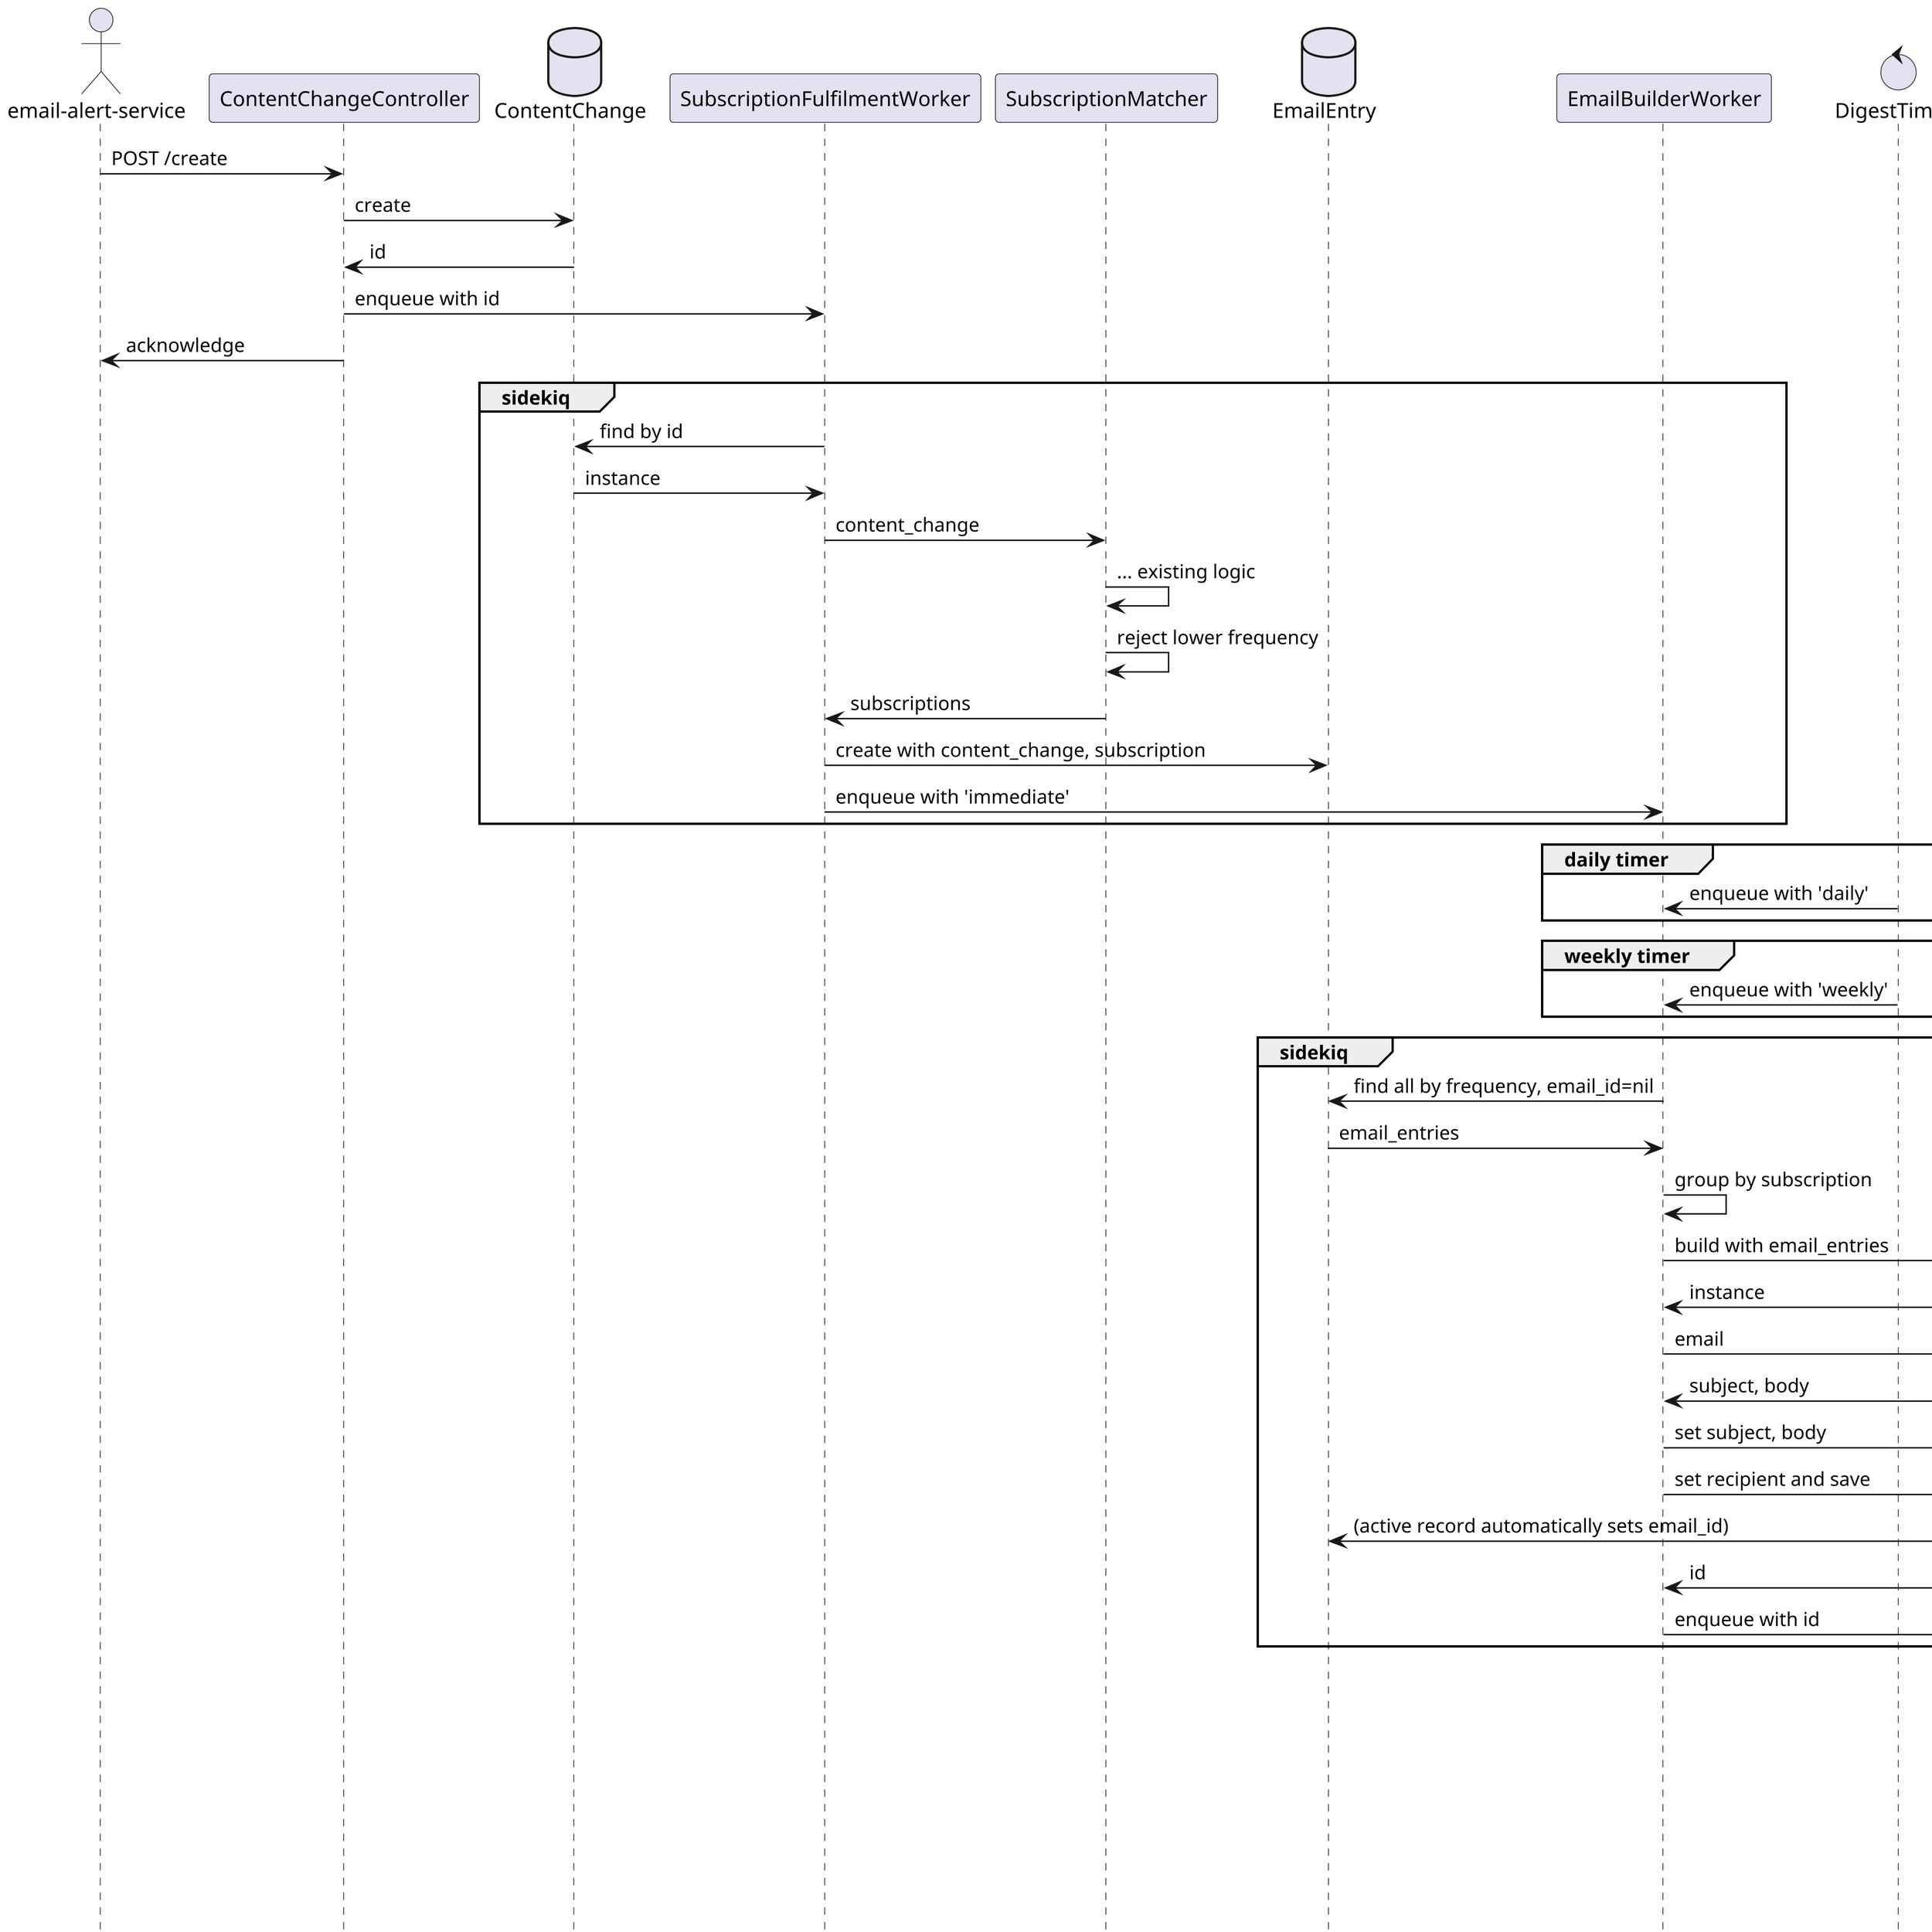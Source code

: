 @startuml

skinparam dpi 300

actor email_alert_service as "email-alert-service"
participant controller as "ContentChangeController"
database content_change as "ContentChange"
participant subscription_fulfilment_worker as "SubscriptionFulfilmentWorker"
participant subscription_matcher as "SubscriptionMatcher"
database email_entry as "EmailEntry"
participant email_builder_worker as "EmailBuilderWorker"
control digest_timer as "DigestTimer"
database email as "Email"
participant email_presenter as "EmailPresenter"
participant email_delivery_worker as "EmailDeliveryWorker"
database delivery_attempt as "DeliveryAttempt"
control delivery_monitor as "DeliveryMonitor"
participant govuk_notify as "GOV.UK Notify" #orange

email_alert_service -> controller : POST /create
controller -> content_change : create
content_change -> controller : id
controller -> subscription_fulfilment_worker : enqueue with id
controller -> email_alert_service : acknowledge

group sidekiq
  subscription_fulfilment_worker -> content_change : find by id
  content_change -> subscription_fulfilment_worker : instance
  subscription_fulfilment_worker -> subscription_matcher : content_change
  subscription_matcher -> subscription_matcher : ... existing logic
  subscription_matcher -> subscription_matcher : reject lower frequency
  subscription_matcher -> subscription_fulfilment_worker : subscriptions
  subscription_fulfilment_worker -> email_entry : create with content_change, subscription
  subscription_fulfilment_worker -> email_builder_worker : enqueue with 'immediate'
end group

group daily timer
  digest_timer -> email_builder_worker : enqueue with 'daily'
end

group weekly timer
  digest_timer -> email_builder_worker : enqueue with 'weekly'
end

group sidekiq
  email_builder_worker -> email_entry : find all by frequency, email_id=nil
  email_entry -> email_builder_worker : email_entries
  email_builder_worker -> email_builder_worker : group by subscription
  email_builder_worker -> email : build with email_entries
  email -> email_builder_worker : instance
  email_builder_worker -> email_presenter : email
  email_presenter -> email_builder_worker : subject, body
  email_builder_worker -> email : set subject, body
  email_builder_worker -> email : set recipient and save
  email -> email_entry : (active record automatically sets email_id)
  email -> email_builder_worker : id
  email_builder_worker -> email_delivery_worker : enqueue with id
end

group sidekiq
  email_delivery_worker -> email : find by id
  email -> email_delivery_worker : instance
  email_delivery_worker -> delivery_attempt : create with email, state=ready_to_send
  delivery_attempt -> email_delivery_worker : instance
  email_delivery_worker -> govuk_notify : send email
  email_delivery_worker -> email_delivery_worker : set state=sent_to_notify
end group

group run continuously
  delivery_monitor -> delivery_attempt : find by state=sent_to_notify
  delivery_attempt -> delivery_monitor : instance
  delivery_monitor -> govuk_notify : get status
  govuk_notify -> delivery_monitor : status

  group if success
    delivery_monitor -> delivery_attempt : set success
    delivery_monitor -> delivery_attempt : save
  end group

  group if failed
    delivery_monitor -> delivery_attempt : set failed, error message
    delivery_monitor -> delivery_attempt : save
    delivery_monitor -> delivery_attempt : find others for email
    delivery_attempt -> delivery_monitor : instances
    delivery_monitor -> delivery_monitor : ... decide what to do\ne.g. retry in an hour\ne.g. blacklist subscriber
  end group

  delivery_monitor -> delivery_monitor : sleep 1
end group

@enduml
